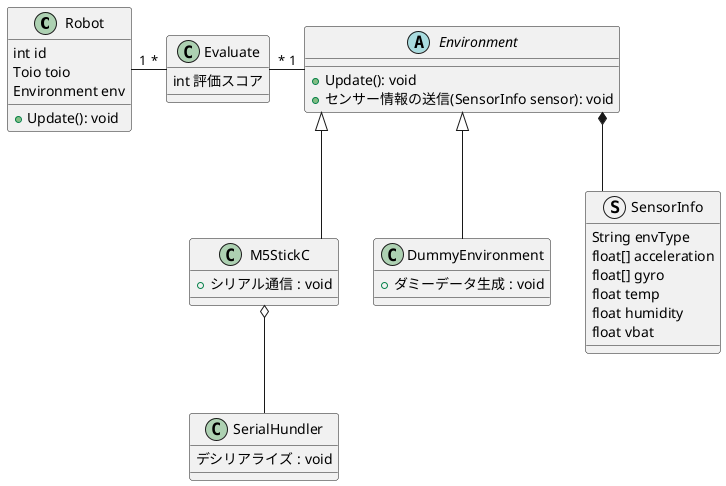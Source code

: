 @startuml overview
skinparam Linetype ortho

class Robot{
	int id
	Toio toio
	Environment env
	+ Update(): void
}
class Evaluate{
	int 評価スコア
}
abstract Environment{
	+ Update(): void
	+ センサー情報の送信(SensorInfo sensor): void
}
class M5StickC{
	+ シリアル通信 : void
}
class SerialHundler{
	デシリアライズ : void
}
class DummyEnvironment{
	+ ダミーデータ生成 : void
}
struct SensorInfo{
	String envType
	float[] acceleration
	float[] gyro
	float temp
	float humidity
	float vbat
}

Robot "1" - "*" Evaluate
Evaluate "*" - "1" Environment
Environment <|-- M5StickC
Environment <|-- DummyEnvironment
Environment *-- SensorInfo
M5StickC o-- SerialHundler
@enduml